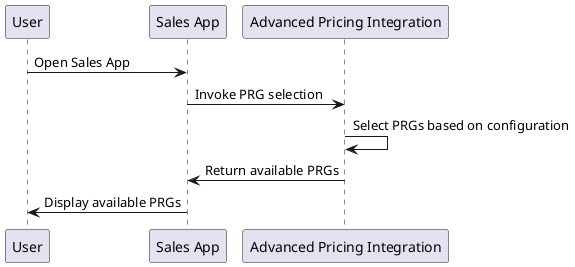 @startuml
participant "User" as user
participant "Sales App" as salesApp
participant "Advanced Pricing Integration" as cspsi

user -> salesApp : Open Sales App
salesApp -> cspsi : Invoke PRG selection
cspsi -> cspsi : Select PRGs based on configuration
cspsi -> salesApp : Return available PRGs
salesApp -> user : Display available PRGs

@enduml
